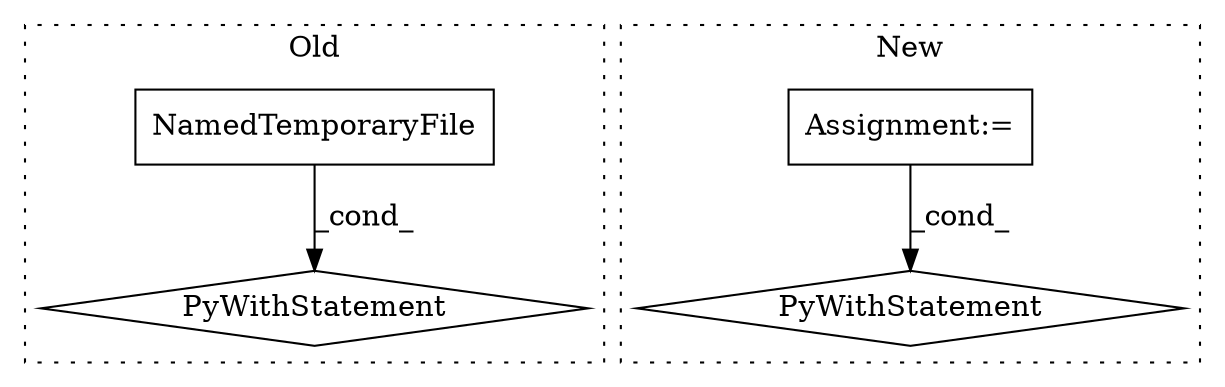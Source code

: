 digraph G {
subgraph cluster0 {
1 [label="NamedTemporaryFile" a="32" s="2612" l="20" shape="box"];
3 [label="PyWithStatement" a="104" s="2593,2632" l="10,2" shape="diamond"];
label = "Old";
style="dotted";
}
subgraph cluster1 {
2 [label="PyWithStatement" a="104" s="2710,2748" l="10,2" shape="diamond"];
4 [label="Assignment:=" a="7" s="2514" l="7" shape="box"];
label = "New";
style="dotted";
}
1 -> 3 [label="_cond_"];
4 -> 2 [label="_cond_"];
}